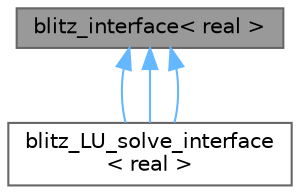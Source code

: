 digraph "blitz_interface&lt; real &gt;"
{
 // LATEX_PDF_SIZE
  bgcolor="transparent";
  edge [fontname=Helvetica,fontsize=10,labelfontname=Helvetica,labelfontsize=10];
  node [fontname=Helvetica,fontsize=10,shape=box,height=0.2,width=0.4];
  Node1 [id="Node000001",label="blitz_interface\< real \>",height=0.2,width=0.4,color="gray40", fillcolor="grey60", style="filled", fontcolor="black",tooltip=" "];
  Node1 -> Node2 [id="edge4_Node000001_Node000002",dir="back",color="steelblue1",style="solid",tooltip=" "];
  Node2 [id="Node000002",label="blitz_LU_solve_interface\l\< real \>",height=0.2,width=0.4,color="gray40", fillcolor="white", style="filled",URL="$classblitz___l_u__solve__interface.html",tooltip=" "];
  Node1 -> Node2 [id="edge5_Node000001_Node000002",dir="back",color="steelblue1",style="solid",tooltip=" "];
  Node1 -> Node2 [id="edge6_Node000001_Node000002",dir="back",color="steelblue1",style="solid",tooltip=" "];
}
